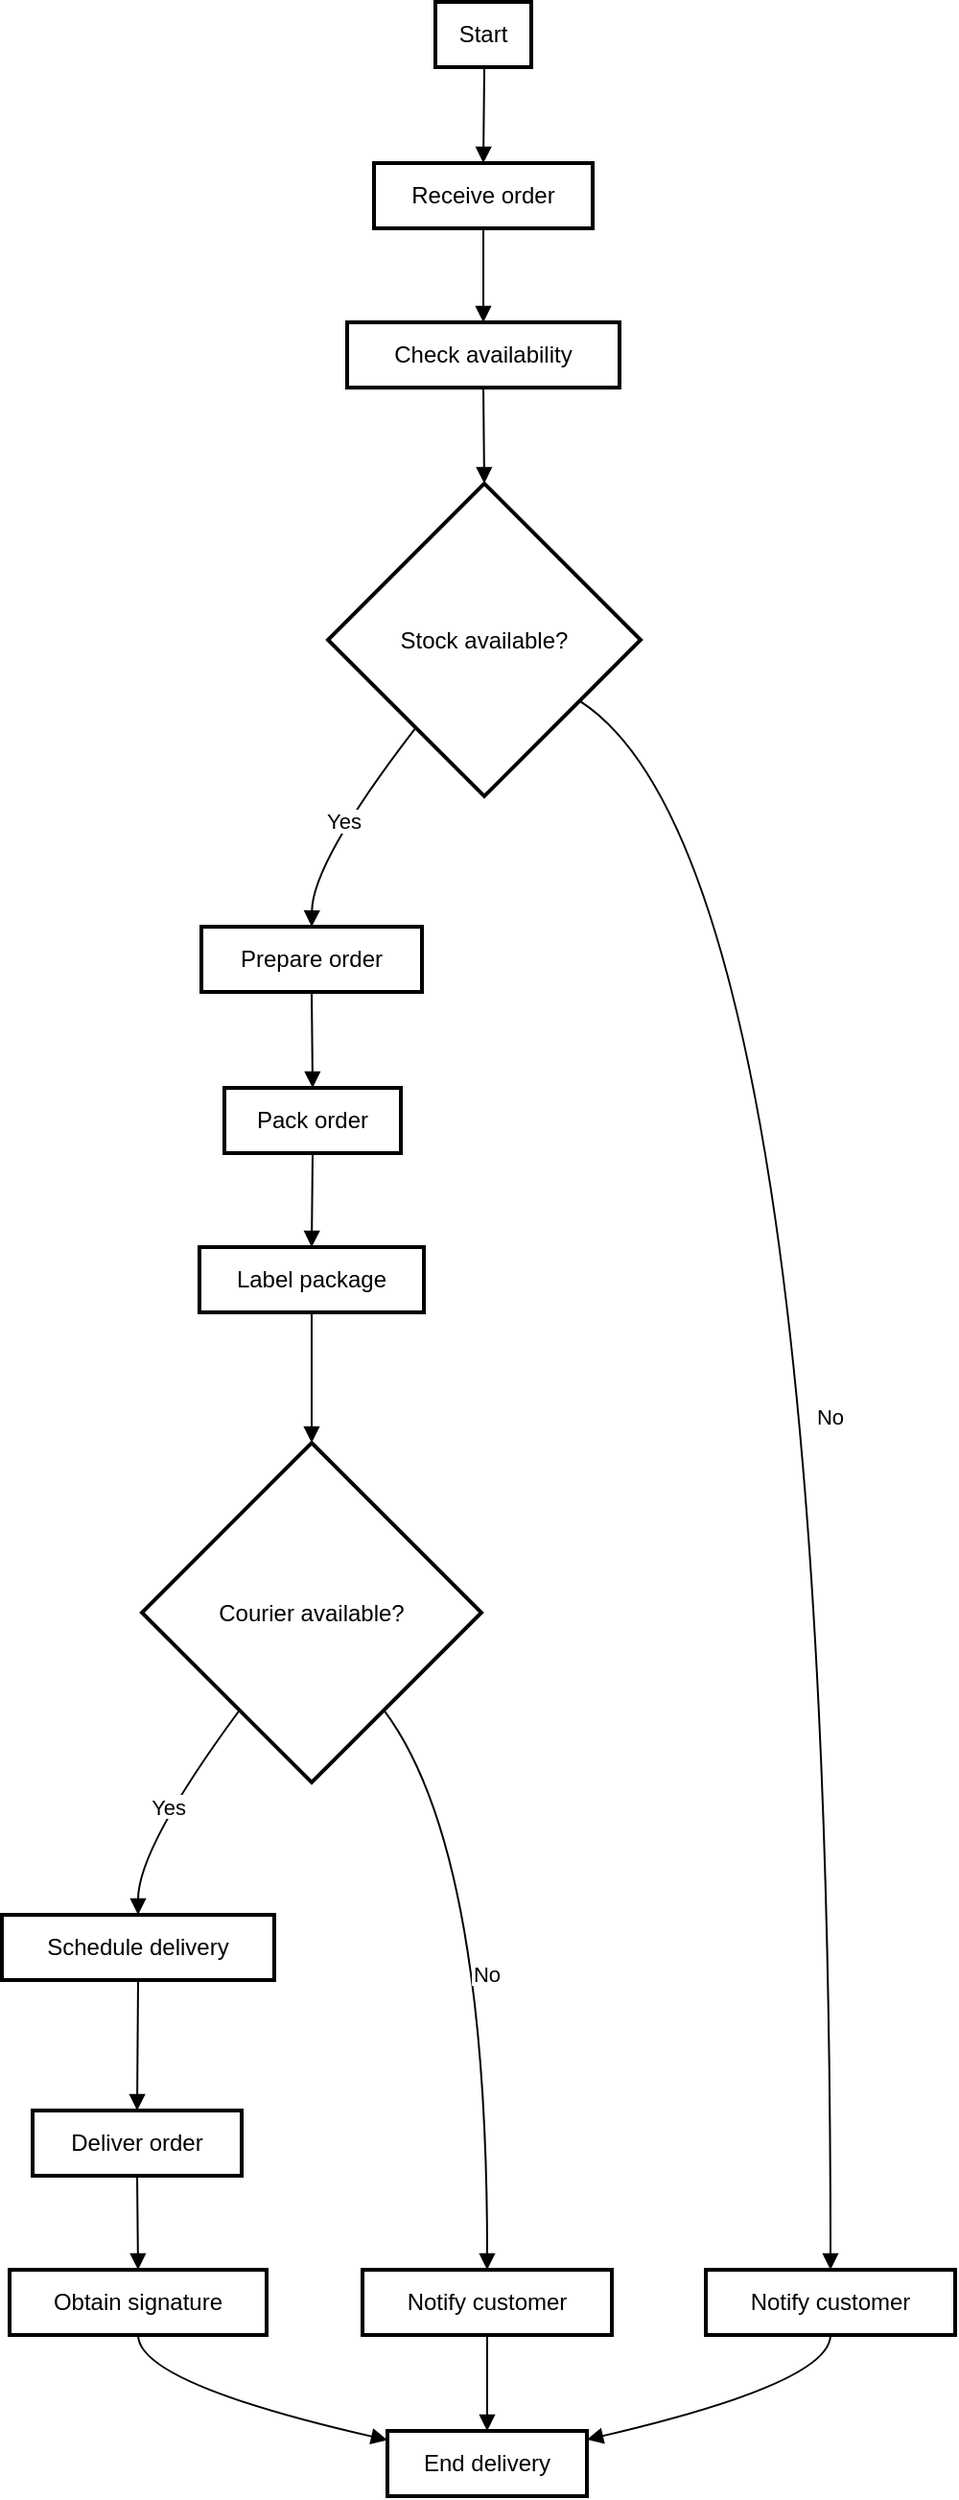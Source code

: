 <mxfile version="24.7.13">
  <diagram name="Page-1" id="-k6CmsgCICLhBBUdNZgi">
    <mxGraphModel>
      <root>
        <mxCell id="0" />
        <mxCell id="1" parent="0" />
        <mxCell id="2" value="Start" style="whiteSpace=wrap;strokeWidth=2;" vertex="1" parent="1">
          <mxGeometry x="226" width="50" height="34" as="geometry" />
        </mxCell>
        <mxCell id="3" value="Receive order" style="whiteSpace=wrap;strokeWidth=2;" vertex="1" parent="1">
          <mxGeometry x="194" y="84" width="114" height="34" as="geometry" />
        </mxCell>
        <mxCell id="4" value="Check availability" style="whiteSpace=wrap;strokeWidth=2;" vertex="1" parent="1">
          <mxGeometry x="180" y="167" width="142" height="34" as="geometry" />
        </mxCell>
        <mxCell id="5" value="Stock available?" style="rhombus;strokeWidth=2;whiteSpace=wrap;" vertex="1" parent="1">
          <mxGeometry x="170" y="251" width="163" height="163" as="geometry" />
        </mxCell>
        <mxCell id="6" value="Prepare order" style="whiteSpace=wrap;strokeWidth=2;" vertex="1" parent="1">
          <mxGeometry x="104" y="482" width="115" height="34" as="geometry" />
        </mxCell>
        <mxCell id="7" value="Notify customer" style="whiteSpace=wrap;strokeWidth=2;" vertex="1" parent="1">
          <mxGeometry x="367" y="1182" width="130" height="34" as="geometry" />
        </mxCell>
        <mxCell id="8" value="Pack order" style="whiteSpace=wrap;strokeWidth=2;" vertex="1" parent="1">
          <mxGeometry x="116" y="566" width="92" height="34" as="geometry" />
        </mxCell>
        <mxCell id="9" value="Label package" style="whiteSpace=wrap;strokeWidth=2;" vertex="1" parent="1">
          <mxGeometry x="103" y="649" width="117" height="34" as="geometry" />
        </mxCell>
        <mxCell id="10" value="Courier available?" style="rhombus;strokeWidth=2;whiteSpace=wrap;" vertex="1" parent="1">
          <mxGeometry x="73" y="751" width="177" height="177" as="geometry" />
        </mxCell>
        <mxCell id="11" value="Schedule delivery" style="whiteSpace=wrap;strokeWidth=2;" vertex="1" parent="1">
          <mxGeometry y="997" width="142" height="34" as="geometry" />
        </mxCell>
        <mxCell id="12" value="Notify customer" style="whiteSpace=wrap;strokeWidth=2;" vertex="1" parent="1">
          <mxGeometry x="188" y="1182" width="130" height="34" as="geometry" />
        </mxCell>
        <mxCell id="13" value="Deliver order" style="whiteSpace=wrap;strokeWidth=2;" vertex="1" parent="1">
          <mxGeometry x="16" y="1099" width="109" height="34" as="geometry" />
        </mxCell>
        <mxCell id="14" value="Obtain signature" style="whiteSpace=wrap;strokeWidth=2;" vertex="1" parent="1">
          <mxGeometry x="4" y="1182" width="134" height="34" as="geometry" />
        </mxCell>
        <mxCell id="15" value="End delivery" style="whiteSpace=wrap;strokeWidth=2;" vertex="1" parent="1">
          <mxGeometry x="201" y="1266" width="104" height="34" as="geometry" />
        </mxCell>
        <mxCell id="16" value="" style="curved=1;startArrow=none;endArrow=block;exitX=0.51;exitY=0.99;entryX=0.5;entryY=-0.01;" edge="1" parent="1" source="2" target="3">
          <mxGeometry relative="1" as="geometry">
            <Array as="points" />
          </mxGeometry>
        </mxCell>
        <mxCell id="17" value="" style="curved=1;startArrow=none;endArrow=block;exitX=0.5;exitY=0.98;entryX=0.5;entryY=0.01;" edge="1" parent="1" source="3" target="4">
          <mxGeometry relative="1" as="geometry">
            <Array as="points" />
          </mxGeometry>
        </mxCell>
        <mxCell id="18" value="" style="curved=1;startArrow=none;endArrow=block;exitX=0.5;exitY=0.99;entryX=0.5;entryY=0;" edge="1" parent="1" source="4" target="5">
          <mxGeometry relative="1" as="geometry">
            <Array as="points" />
          </mxGeometry>
        </mxCell>
        <mxCell id="19" value="Yes" style="curved=1;startArrow=none;endArrow=block;exitX=0.11;exitY=1;entryX=0.5;entryY=0;" edge="1" parent="1" source="5" target="6">
          <mxGeometry relative="1" as="geometry">
            <Array as="points">
              <mxPoint x="162" y="448" />
            </Array>
          </mxGeometry>
        </mxCell>
        <mxCell id="20" value="No" style="curved=1;startArrow=none;endArrow=block;exitX=1;exitY=0.82;entryX=0.5;entryY=0.01;" edge="1" parent="1" source="5" target="7">
          <mxGeometry relative="1" as="geometry">
            <Array as="points">
              <mxPoint x="432" y="448" />
            </Array>
          </mxGeometry>
        </mxCell>
        <mxCell id="21" value="" style="curved=1;startArrow=none;endArrow=block;exitX=0.5;exitY=0.99;entryX=0.5;entryY=-0.01;" edge="1" parent="1" source="6" target="8">
          <mxGeometry relative="1" as="geometry">
            <Array as="points" />
          </mxGeometry>
        </mxCell>
        <mxCell id="22" value="" style="curved=1;startArrow=none;endArrow=block;exitX=0.5;exitY=0.98;entryX=0.5;entryY=0.01;" edge="1" parent="1" source="8" target="9">
          <mxGeometry relative="1" as="geometry">
            <Array as="points" />
          </mxGeometry>
        </mxCell>
        <mxCell id="23" value="" style="curved=1;startArrow=none;endArrow=block;exitX=0.5;exitY=0.99;entryX=0.5;entryY=0;" edge="1" parent="1" source="9" target="10">
          <mxGeometry relative="1" as="geometry">
            <Array as="points" />
          </mxGeometry>
        </mxCell>
        <mxCell id="24" value="Yes" style="curved=1;startArrow=none;endArrow=block;exitX=0.13;exitY=1;entryX=0.5;entryY=-0.01;" edge="1" parent="1" source="10" target="11">
          <mxGeometry relative="1" as="geometry">
            <Array as="points">
              <mxPoint x="71" y="962" />
            </Array>
          </mxGeometry>
        </mxCell>
        <mxCell id="25" value="No" style="curved=1;startArrow=none;endArrow=block;exitX=0.87;exitY=1;entryX=0.5;entryY=0.01;" edge="1" parent="1" source="10" target="12">
          <mxGeometry relative="1" as="geometry">
            <Array as="points">
              <mxPoint x="253" y="962" />
            </Array>
          </mxGeometry>
        </mxCell>
        <mxCell id="26" value="" style="curved=1;startArrow=none;endArrow=block;exitX=0.5;exitY=0.98;entryX=0.5;entryY=-0.01;" edge="1" parent="1" source="11" target="13">
          <mxGeometry relative="1" as="geometry">
            <Array as="points" />
          </mxGeometry>
        </mxCell>
        <mxCell id="27" value="" style="curved=1;startArrow=none;endArrow=block;exitX=0.5;exitY=0.98;entryX=0.5;entryY=0.01;" edge="1" parent="1" source="13" target="14">
          <mxGeometry relative="1" as="geometry">
            <Array as="points" />
          </mxGeometry>
        </mxCell>
        <mxCell id="28" value="" style="curved=1;startArrow=none;endArrow=block;exitX=0.5;exitY=1;entryX=0;entryY=0.14;" edge="1" parent="1" source="14" target="15">
          <mxGeometry relative="1" as="geometry">
            <Array as="points">
              <mxPoint x="71" y="1241" />
            </Array>
          </mxGeometry>
        </mxCell>
        <mxCell id="29" value="" style="curved=1;startArrow=none;endArrow=block;exitX=0.5;exitY=1;entryX=0.5;entryY=0;" edge="1" parent="1" source="12" target="15">
          <mxGeometry relative="1" as="geometry">
            <Array as="points" />
          </mxGeometry>
        </mxCell>
        <mxCell id="30" value="" style="curved=1;startArrow=none;endArrow=block;exitX=0.5;exitY=1;entryX=0.99;entryY=0.14;" edge="1" parent="1" source="7" target="15">
          <mxGeometry relative="1" as="geometry">
            <Array as="points">
              <mxPoint x="432" y="1241" />
            </Array>
          </mxGeometry>
        </mxCell>
      </root>
    </mxGraphModel>
  </diagram>
</mxfile>
